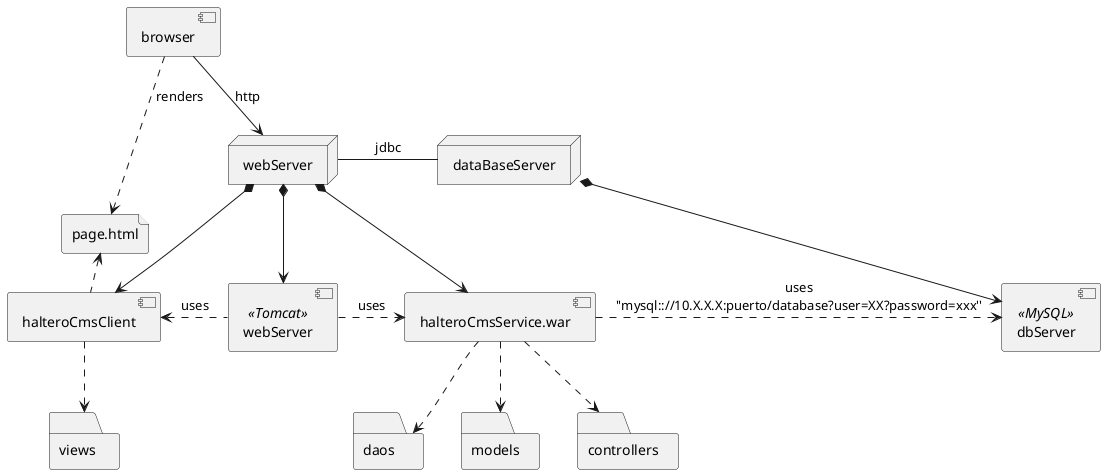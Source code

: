 @startuml

node webServer
node dataBaseServer
component browser
component halteroCmsClient
component "webServer" <<Tomcat>> as webServerComponent

component halteroCmsService.war
component dbServer <<MySQL>>

file page.html

folder views

folder controllers
folder daos
folder models

browser --> webServer : http
webServer *-d-> halteroCmsClient
halteroCmsClient .l.> page.html

webServer -r- dataBaseServer : jdbc
webServer *--> webServerComponent
webServerComponent .r.> halteroCmsService.war : uses
webServer *--> halteroCmsService.war

dataBaseServer *--> dbServer

browser ..> page.html : renders
halteroCmsClient <.r. webServerComponent : uses
halteroCmsClient ..> views
halteroCmsService.war .r.> dbServer : uses\n''mysql:://10.X.X.X:puerto/database?user=XX?password=xxx''

halteroCmsService.war ..> controllers
halteroCmsService.war ..> daos
halteroCmsService.war ..> models

@enduml
